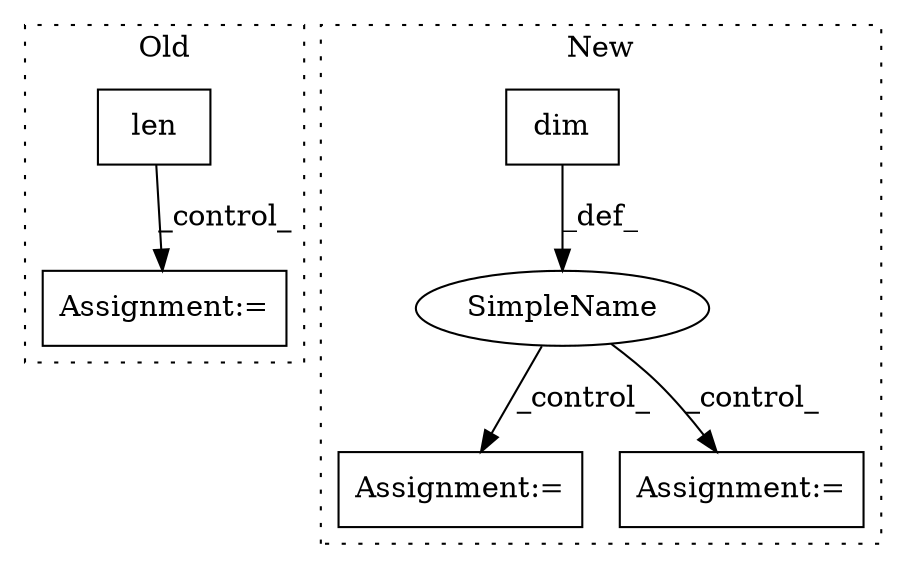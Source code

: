 digraph G {
subgraph cluster0 {
1 [label="len" a="32" s="5139,5151" l="4,1" shape="box"];
3 [label="Assignment:=" a="7" s="5456" l="1" shape="box"];
label = "Old";
style="dotted";
}
subgraph cluster1 {
2 [label="dim" a="32" s="5167" l="5" shape="box"];
4 [label="Assignment:=" a="7" s="5792" l="1" shape="box"];
5 [label="Assignment:=" a="7" s="5866" l="1" shape="box"];
6 [label="SimpleName" a="42" s="" l="" shape="ellipse"];
label = "New";
style="dotted";
}
1 -> 3 [label="_control_"];
2 -> 6 [label="_def_"];
6 -> 5 [label="_control_"];
6 -> 4 [label="_control_"];
}